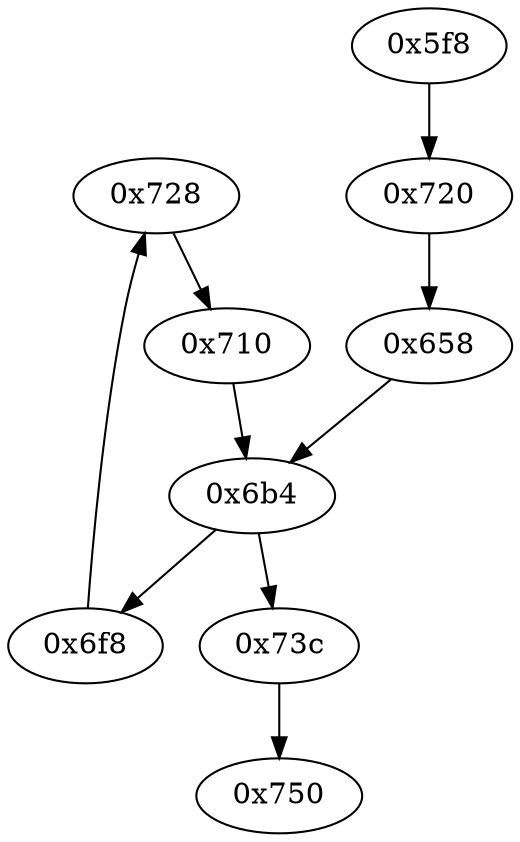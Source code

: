strict digraph "" {
	"0x728"	 [opcode="[u'ldr', u'add', u'str', u'ldr', u'b']"];
	"0x710"	 [opcode="[u'ldr', u'ldr', u'mov', u'b']"];
	"0x728" -> "0x710";
	"0x6b4"	 [opcode="[u'str', u'str', u'ldr', u'ldrb', u'ldr', u'ldr', u'ldr', u'cmp', u'mov', u'b']"];
	"0x710" -> "0x6b4";
	"0x720"	 [opcode="[u'ldr', u'b']"];
	"0x658"	 [opcode="[u'mov', u'mov', u'mov', u'b']"];
	"0x720" -> "0x658";
	"0x6f8"	 [opcode="[u'ldr', u'ldr', u'add', u'str', u'ldr', u'b']"];
	"0x6b4" -> "0x6f8";
	"0x73c"	 [opcode="[u'ldr', u'mov', u'bl', u'ldr', u'b']"];
	"0x6b4" -> "0x73c";
	"0x658" -> "0x6b4";
	"0x6f8" -> "0x728";
	"0x750"	 [opcode="[u'mov', u'sub', u'pop']"];
	"0x73c" -> "0x750";
	"0x5f8"	 [opcode="[u'push', u'add', u'sub', u'mov', u'ldr', u'ldr', u'ldr', u'add', u'b']"];
	"0x5f8" -> "0x720";
}
